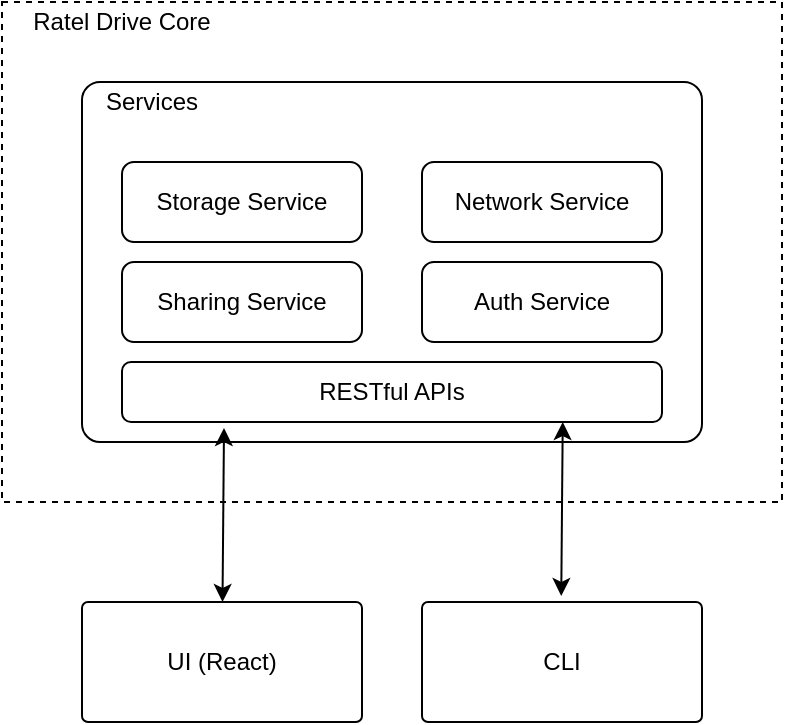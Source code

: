 <mxfile version="13.10.0" type="embed">
    <diagram id="hwzJc7DG_CtgIjRME1h8" name="Ratel Drive Core">
        <mxGraphModel dx="533" dy="474" grid="1" gridSize="10" guides="1" tooltips="1" connect="1" arrows="1" fold="1" page="1" pageScale="1" pageWidth="850" pageHeight="1100" math="0" shadow="0">
            <root>
                <mxCell id="0"/>
                <mxCell id="1" parent="0"/>
                <mxCell id="5" value="" style="rounded=0;whiteSpace=wrap;html=1;fillColor=none;dashed=1;" parent="1" vertex="1">
                    <mxGeometry x="230" y="160" width="390" height="250" as="geometry"/>
                </mxCell>
                <mxCell id="2" value="" style="rounded=1;whiteSpace=wrap;html=1;arcSize=5;fillColor=none;" parent="1" vertex="1">
                    <mxGeometry x="270" y="200" width="310" height="180" as="geometry"/>
                </mxCell>
                <mxCell id="3" value="UI (React)" style="rounded=1;whiteSpace=wrap;html=1;arcSize=5;fillColor=none;" parent="1" vertex="1">
                    <mxGeometry x="270" y="460" width="140" height="60" as="geometry"/>
                </mxCell>
                <mxCell id="6" value="Ratel Drive Core" style="text;html=1;strokeColor=none;fillColor=none;align=center;verticalAlign=middle;whiteSpace=wrap;rounded=0;dashed=1;" parent="1" vertex="1">
                    <mxGeometry x="230" y="160" width="120" height="20" as="geometry"/>
                </mxCell>
                <mxCell id="7" value="Services" style="text;html=1;strokeColor=none;fillColor=none;align=center;verticalAlign=middle;whiteSpace=wrap;rounded=0;" parent="1" vertex="1">
                    <mxGeometry x="270" y="200" width="70" height="20" as="geometry"/>
                </mxCell>
                <mxCell id="8" value="RESTful APIs" style="rounded=1;whiteSpace=wrap;html=1;fillColor=none;perimeterSpacing=0;" parent="1" vertex="1">
                    <mxGeometry x="290" y="340" width="270" height="30" as="geometry"/>
                </mxCell>
                <mxCell id="9" value="CLI" style="rounded=1;whiteSpace=wrap;html=1;arcSize=5;fillColor=none;" parent="1" vertex="1">
                    <mxGeometry x="440" y="460" width="140" height="60" as="geometry"/>
                </mxCell>
                <mxCell id="10" value="Storage Service" style="rounded=1;whiteSpace=wrap;html=1;fillColor=none;perimeterSpacing=0;" parent="1" vertex="1">
                    <mxGeometry x="290" y="240" width="120" height="40" as="geometry"/>
                </mxCell>
                <mxCell id="11" value="Sharing Service" style="rounded=1;whiteSpace=wrap;html=1;fillColor=none;perimeterSpacing=0;" parent="1" vertex="1">
                    <mxGeometry x="290" y="290" width="120" height="40" as="geometry"/>
                </mxCell>
                <mxCell id="12" value="Network Service" style="rounded=1;whiteSpace=wrap;html=1;fillColor=none;perimeterSpacing=0;" parent="1" vertex="1">
                    <mxGeometry x="440" y="240" width="120" height="40" as="geometry"/>
                </mxCell>
                <mxCell id="13" value="Auth Service" style="rounded=1;whiteSpace=wrap;html=1;fillColor=none;perimeterSpacing=0;" parent="1" vertex="1">
                    <mxGeometry x="440" y="290" width="120" height="40" as="geometry"/>
                </mxCell>
                <mxCell id="17" value="" style="endArrow=classic;startArrow=classic;html=1;" edge="1" parent="1" source="3">
                    <mxGeometry width="50" height="50" relative="1" as="geometry">
                        <mxPoint x="320" y="440" as="sourcePoint"/>
                        <mxPoint x="341" y="373" as="targetPoint"/>
                    </mxGeometry>
                </mxCell>
                <mxCell id="18" value="" style="endArrow=classic;startArrow=classic;html=1;" edge="1" parent="1">
                    <mxGeometry width="50" height="50" relative="1" as="geometry">
                        <mxPoint x="509.626" y="457" as="sourcePoint"/>
                        <mxPoint x="510.37" y="370" as="targetPoint"/>
                    </mxGeometry>
                </mxCell>
            </root>
        </mxGraphModel>
    </diagram>
</mxfile>